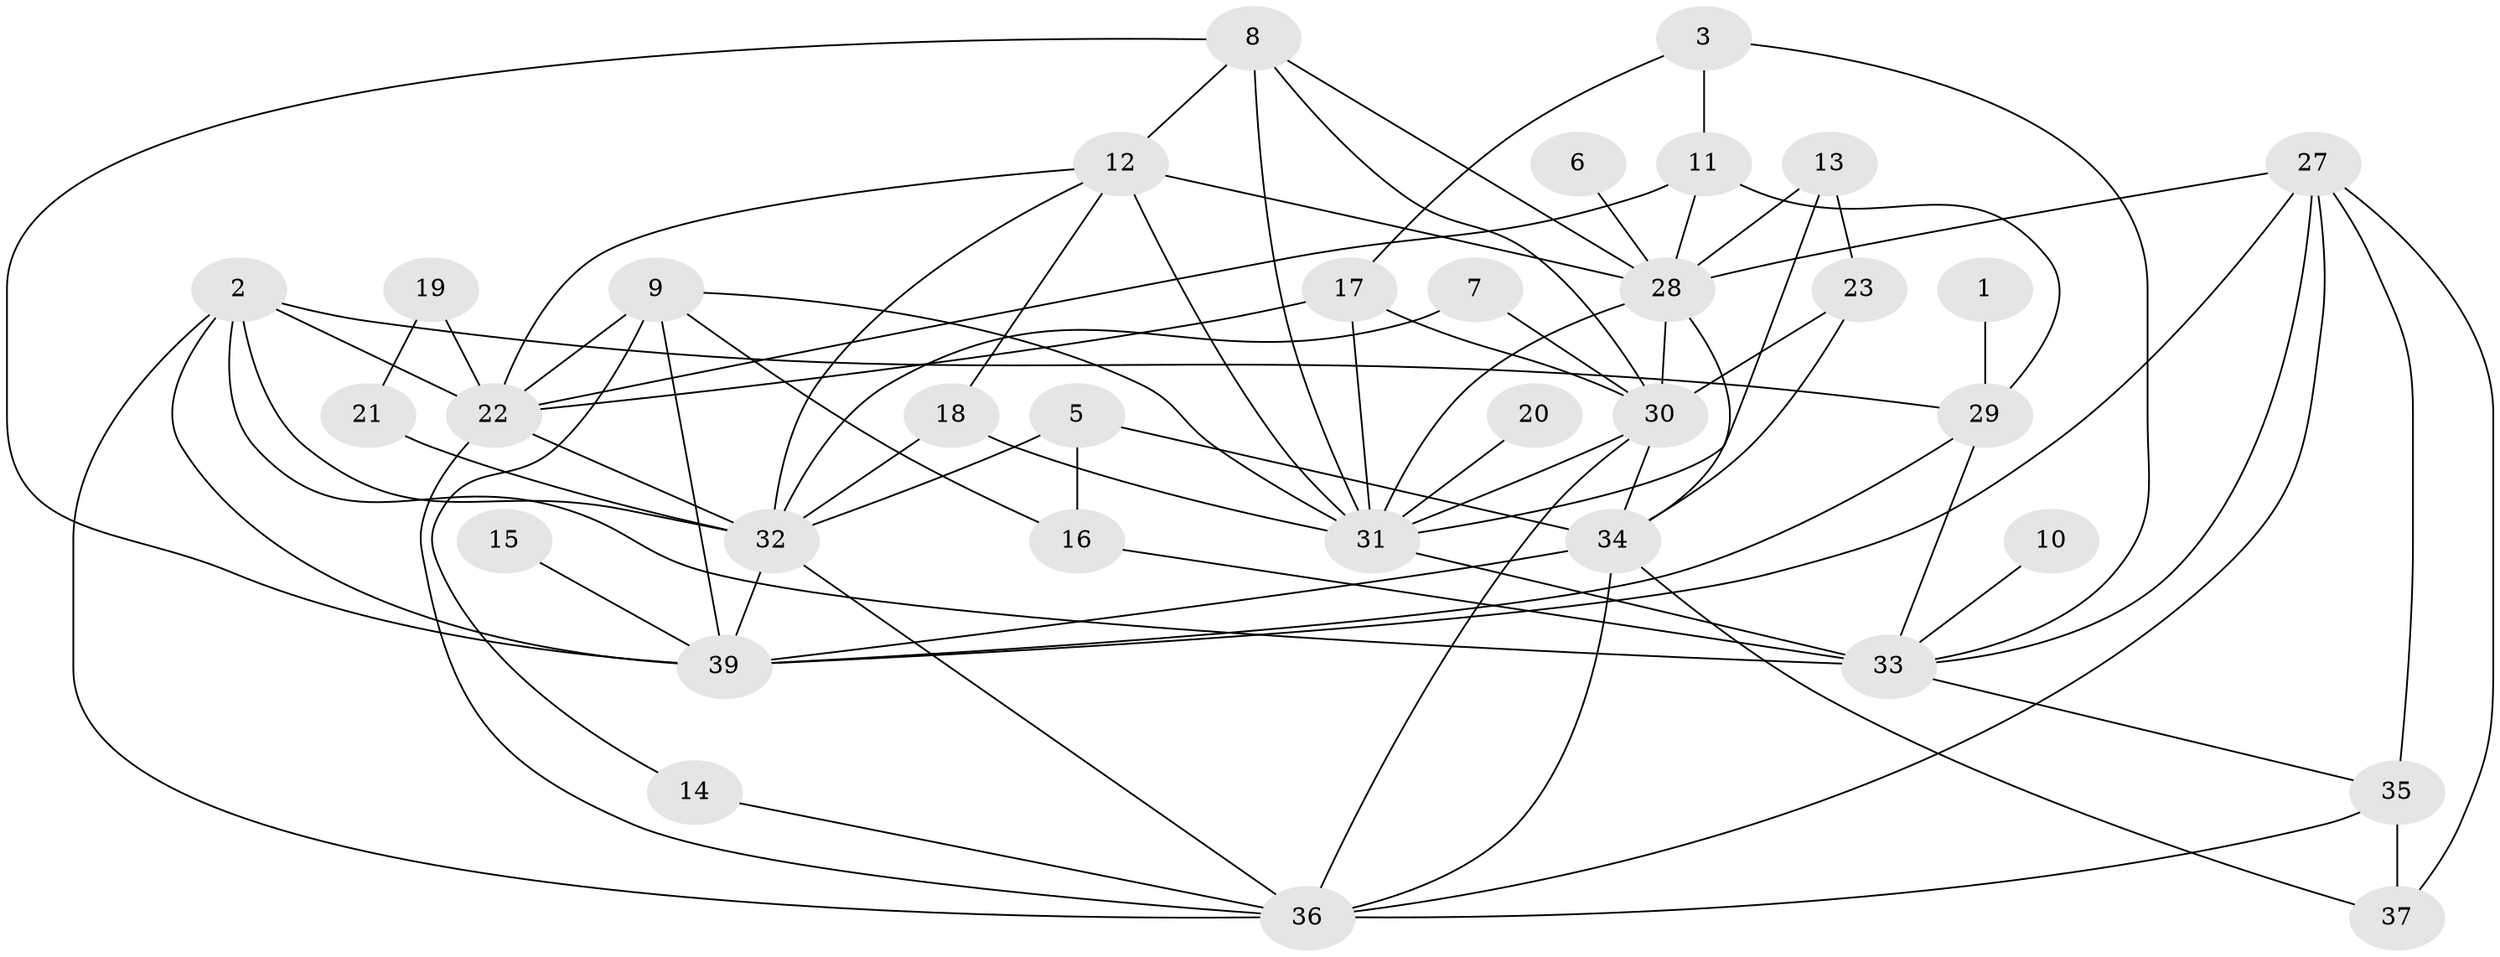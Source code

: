 // original degree distribution, {6: 0.07692307692307693, 4: 0.14102564102564102, 3: 0.2948717948717949, 1: 0.1282051282051282, 5: 0.1282051282051282, 0: 0.05128205128205128, 2: 0.15384615384615385, 8: 0.01282051282051282, 9: 0.01282051282051282}
// Generated by graph-tools (version 1.1) at 2025/25/03/09/25 03:25:23]
// undirected, 34 vertices, 77 edges
graph export_dot {
graph [start="1"]
  node [color=gray90,style=filled];
  1;
  2;
  3;
  5;
  6;
  7;
  8;
  9;
  10;
  11;
  12;
  13;
  14;
  15;
  16;
  17;
  18;
  19;
  20;
  21;
  22;
  23;
  27;
  28;
  29;
  30;
  31;
  32;
  33;
  34;
  35;
  36;
  37;
  39;
  1 -- 29 [weight=1.0];
  2 -- 22 [weight=1.0];
  2 -- 29 [weight=1.0];
  2 -- 32 [weight=1.0];
  2 -- 33 [weight=1.0];
  2 -- 36 [weight=1.0];
  2 -- 39 [weight=1.0];
  3 -- 11 [weight=1.0];
  3 -- 17 [weight=1.0];
  3 -- 33 [weight=1.0];
  5 -- 16 [weight=1.0];
  5 -- 32 [weight=1.0];
  5 -- 34 [weight=1.0];
  6 -- 28 [weight=1.0];
  7 -- 30 [weight=1.0];
  7 -- 32 [weight=1.0];
  8 -- 12 [weight=1.0];
  8 -- 28 [weight=1.0];
  8 -- 30 [weight=1.0];
  8 -- 31 [weight=3.0];
  8 -- 39 [weight=2.0];
  9 -- 14 [weight=1.0];
  9 -- 16 [weight=1.0];
  9 -- 22 [weight=1.0];
  9 -- 31 [weight=1.0];
  9 -- 39 [weight=1.0];
  10 -- 33 [weight=1.0];
  11 -- 22 [weight=2.0];
  11 -- 28 [weight=1.0];
  11 -- 29 [weight=1.0];
  12 -- 18 [weight=1.0];
  12 -- 22 [weight=1.0];
  12 -- 28 [weight=1.0];
  12 -- 31 [weight=2.0];
  12 -- 32 [weight=1.0];
  13 -- 23 [weight=1.0];
  13 -- 28 [weight=1.0];
  13 -- 31 [weight=2.0];
  14 -- 36 [weight=1.0];
  15 -- 39 [weight=1.0];
  16 -- 33 [weight=1.0];
  17 -- 22 [weight=1.0];
  17 -- 30 [weight=1.0];
  17 -- 31 [weight=1.0];
  18 -- 31 [weight=1.0];
  18 -- 32 [weight=1.0];
  19 -- 21 [weight=1.0];
  19 -- 22 [weight=1.0];
  20 -- 31 [weight=1.0];
  21 -- 32 [weight=2.0];
  22 -- 32 [weight=1.0];
  22 -- 36 [weight=1.0];
  23 -- 30 [weight=1.0];
  23 -- 34 [weight=1.0];
  27 -- 28 [weight=1.0];
  27 -- 33 [weight=1.0];
  27 -- 35 [weight=1.0];
  27 -- 36 [weight=1.0];
  27 -- 37 [weight=1.0];
  27 -- 39 [weight=1.0];
  28 -- 30 [weight=1.0];
  28 -- 31 [weight=1.0];
  28 -- 34 [weight=1.0];
  29 -- 33 [weight=1.0];
  29 -- 39 [weight=1.0];
  30 -- 31 [weight=1.0];
  30 -- 34 [weight=1.0];
  30 -- 36 [weight=1.0];
  31 -- 33 [weight=2.0];
  32 -- 36 [weight=1.0];
  32 -- 39 [weight=1.0];
  33 -- 35 [weight=1.0];
  34 -- 36 [weight=1.0];
  34 -- 37 [weight=1.0];
  34 -- 39 [weight=2.0];
  35 -- 36 [weight=1.0];
  35 -- 37 [weight=1.0];
}
